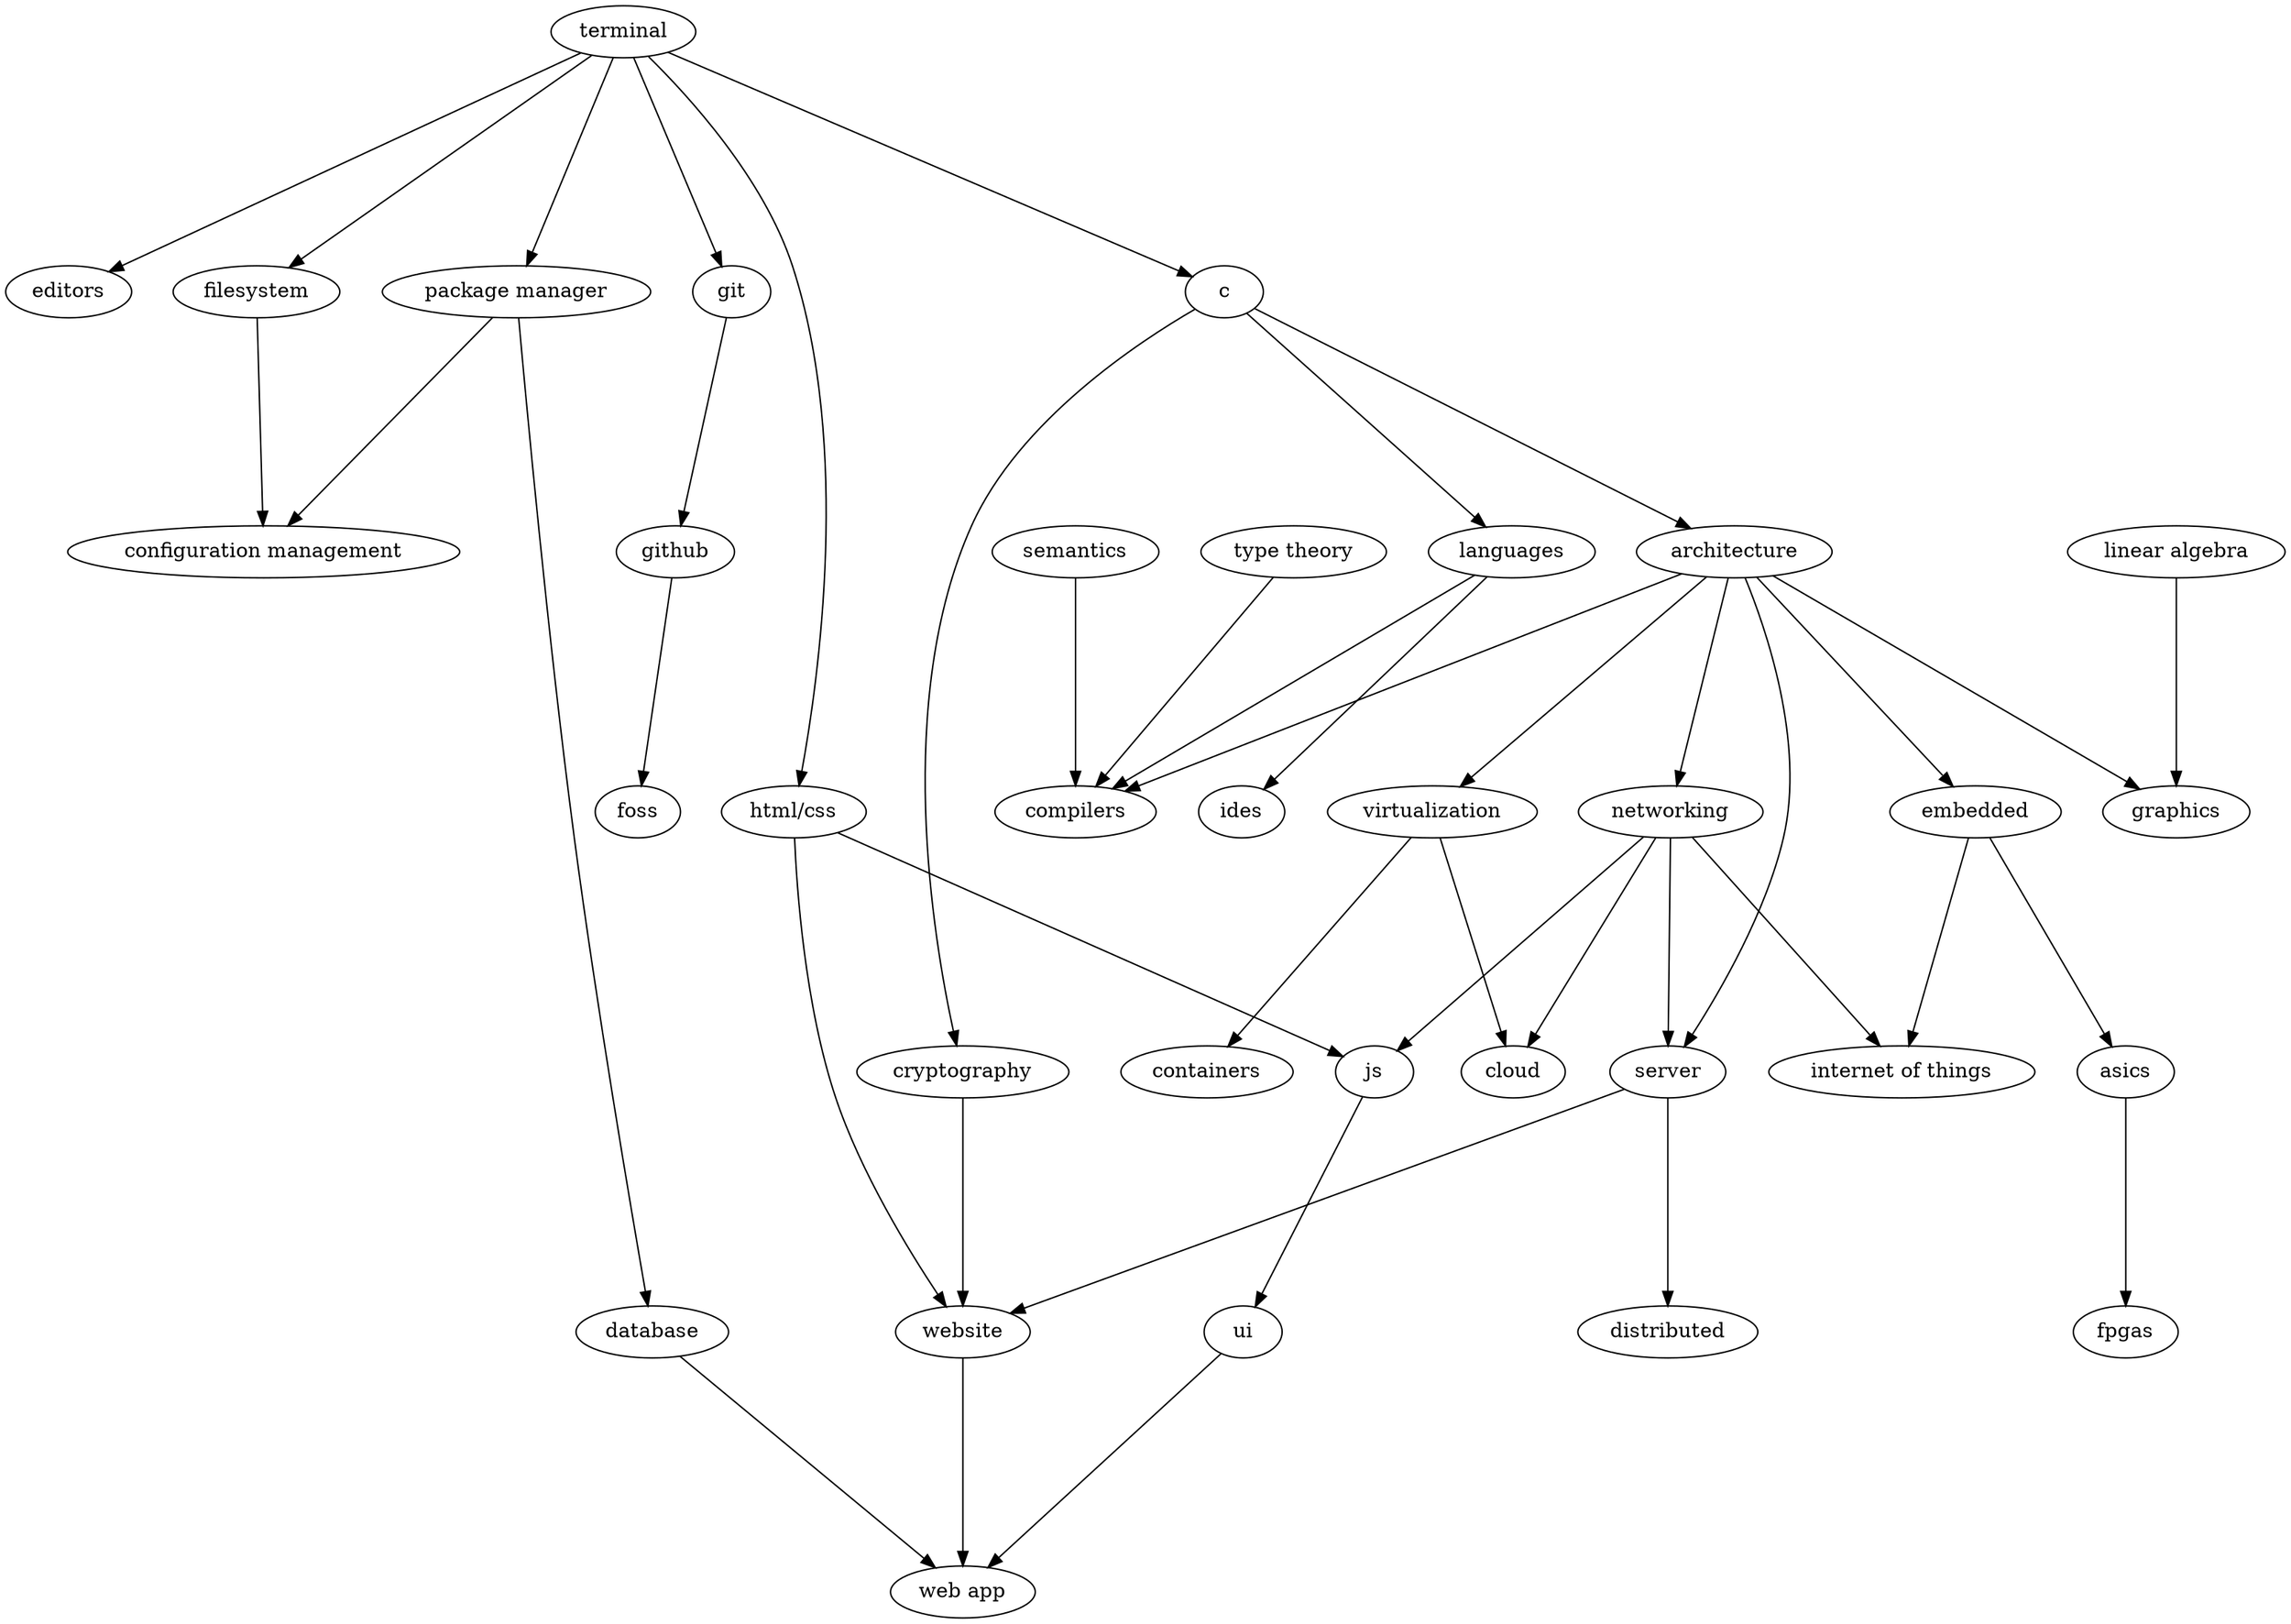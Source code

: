 digraph cstree {
    // Config
    compound=true;
    //rankdir=LR;
    ranksep=2.0;
    nodesep=0.4;

    // Root topics
    terminal[rank=min];

    terminal -> editors;
    terminal -> filesystem;
    filesystem -> "configuration management";
    "package manager" -> "configuration management";

    // Git
    terminal -> git;
    git -> github;
    github -> foss;

    // Base
    terminal -> c;
    c -> architecture;

    // Cloud
    networking -> cloud;
    virtualization -> cloud;
    virtualization -> containers;

    // Sys admin
    terminal -> "package manager";

    // Backend
    architecture -> server;
    networking -> server;
    server -> distributed;
    
    // Website
    server -> website;
    terminal -> "html/css";
    "html/css" -> website;
    c -> cryptography;
    cryptography -> website;

    // Web app
    "package manager" -> database;
    database -> "web app";
    website -> "web app";
    ui -> "web app";

    // Embedded
    architecture -> embedded;
    embedded -> "internet of things";
    networking -> "internet of things";
    embedded -> asics;
    asics -> fpgas;

    // PL
    c -> languages;
    languages -> ides;

    // Compilers
    architecture -> compilers;
    languages -> compilers;
    semantics -> compilers;
    "type theory" -> compilers;

    // UI
    "html/css" -> js;
    networking -> js;
    js -> ui;

    architecture -> virtualization;
    architecture -> networking;
    architecture -> graphics;
    "linear algebra" -> graphics;

    // Things to hit
    // AI (ml, computer vision)
    // algorithms
    // compression
    // stats
    // Graphics
    // Computational
    // Platform (like console vs mobile vs windows..)
    // Professional (Dev + QA + Ops)
    // Design
    // quantum
    // logic
    // advanced filesystem
    // configuration management
    // personal os
    // desktop environment
    // partitioning
    // automata
    // computability
    // computational complexity
    // p/np
    // algebra (like coq)
    // digital signal processing
    // sci/data vis
    // 3-sat
    // image processing
    // stats/data mining
    // linear programming
    // elliptic curves
    // numerical algorithms
    // discrete math
    // X vs Wayland
}
